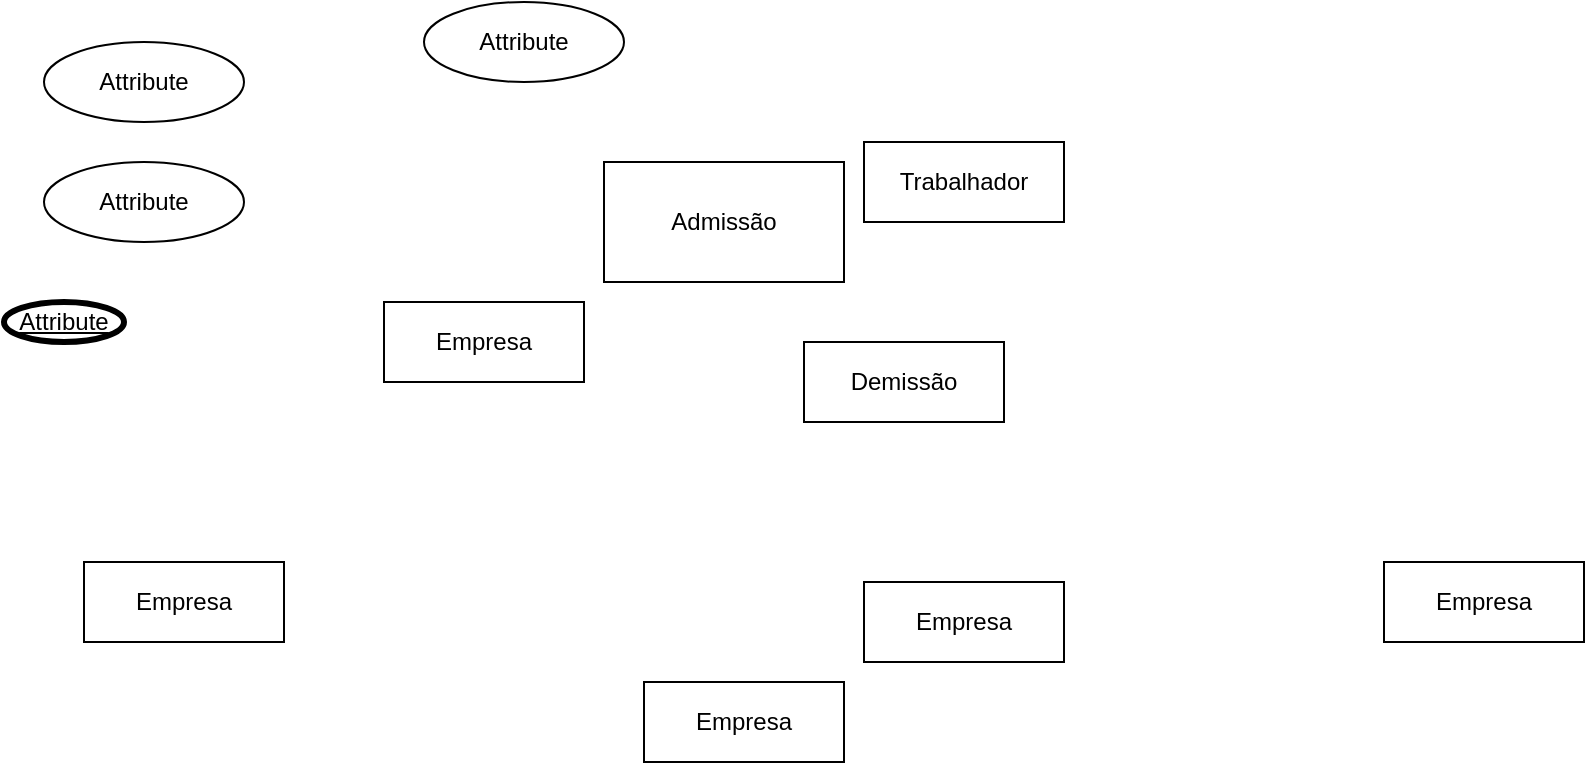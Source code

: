 <mxfile version="21.3.3" type="github">
  <diagram id="R2lEEEUBdFMjLlhIrx00" name="Page-1">
    <mxGraphModel dx="794" dy="462" grid="1" gridSize="10" guides="1" tooltips="1" connect="1" arrows="1" fold="1" page="1" pageScale="1" pageWidth="850" pageHeight="1100" math="0" shadow="0" extFonts="Permanent Marker^https://fonts.googleapis.com/css?family=Permanent+Marker">
      <root>
        <mxCell id="0" />
        <mxCell id="1" parent="0" />
        <mxCell id="ScSTA9Bivini5YolvW4M-5" value="Empresa&lt;br&gt;" style="whiteSpace=wrap;html=1;align=center;" parent="1" vertex="1">
          <mxGeometry x="290" y="200" width="100" height="40" as="geometry" />
        </mxCell>
        <mxCell id="ScSTA9Bivini5YolvW4M-9" value="Attribute" style="ellipse;whiteSpace=wrap;html=1;align=center;" parent="1" vertex="1">
          <mxGeometry x="310" y="50" width="100" height="40" as="geometry" />
        </mxCell>
        <mxCell id="ScSTA9Bivini5YolvW4M-10" value="Attribute" style="ellipse;whiteSpace=wrap;html=1;align=center;" parent="1" vertex="1">
          <mxGeometry x="120" y="70" width="100" height="40" as="geometry" />
        </mxCell>
        <mxCell id="ScSTA9Bivini5YolvW4M-11" value="Attribute" style="ellipse;whiteSpace=wrap;html=1;align=center;" parent="1" vertex="1">
          <mxGeometry x="120" y="130" width="100" height="40" as="geometry" />
        </mxCell>
        <mxCell id="ScSTA9Bivini5YolvW4M-15" value="Attribute" style="ellipse;whiteSpace=wrap;html=1;align=center;fontStyle=4;strokeWidth=3;" parent="1" vertex="1">
          <mxGeometry x="100" y="200" width="60" height="20" as="geometry" />
        </mxCell>
        <mxCell id="ScSTA9Bivini5YolvW4M-27" value="Demissão" style="whiteSpace=wrap;html=1;align=center;" parent="1" vertex="1">
          <mxGeometry x="500" y="220" width="100" height="40" as="geometry" />
        </mxCell>
        <mxCell id="ScSTA9Bivini5YolvW4M-28" value="Empresa&lt;br&gt;" style="whiteSpace=wrap;html=1;align=center;" parent="1" vertex="1">
          <mxGeometry x="530" y="340" width="100" height="40" as="geometry" />
        </mxCell>
        <mxCell id="ScSTA9Bivini5YolvW4M-29" value="Empresa&lt;br&gt;" style="whiteSpace=wrap;html=1;align=center;" parent="1" vertex="1">
          <mxGeometry x="420" y="390" width="100" height="40" as="geometry" />
        </mxCell>
        <mxCell id="ScSTA9Bivini5YolvW4M-30" value="Trabalhador&lt;br&gt;" style="whiteSpace=wrap;html=1;align=center;" parent="1" vertex="1">
          <mxGeometry x="530" y="120" width="100" height="40" as="geometry" />
        </mxCell>
        <mxCell id="ScSTA9Bivini5YolvW4M-31" value="Empresa&lt;br&gt;" style="whiteSpace=wrap;html=1;align=center;" parent="1" vertex="1">
          <mxGeometry x="790" y="330" width="100" height="40" as="geometry" />
        </mxCell>
        <mxCell id="ScSTA9Bivini5YolvW4M-32" value="Empresa&lt;br&gt;" style="whiteSpace=wrap;html=1;align=center;" parent="1" vertex="1">
          <mxGeometry x="140" y="330" width="100" height="40" as="geometry" />
        </mxCell>
        <mxCell id="T04-mYJ7LNoWYBQpjCUL-2" value="Admissão" style="rounded=0;whiteSpace=wrap;html=1;" parent="1" vertex="1">
          <mxGeometry x="400" y="130" width="120" height="60" as="geometry" />
        </mxCell>
      </root>
    </mxGraphModel>
  </diagram>
</mxfile>
